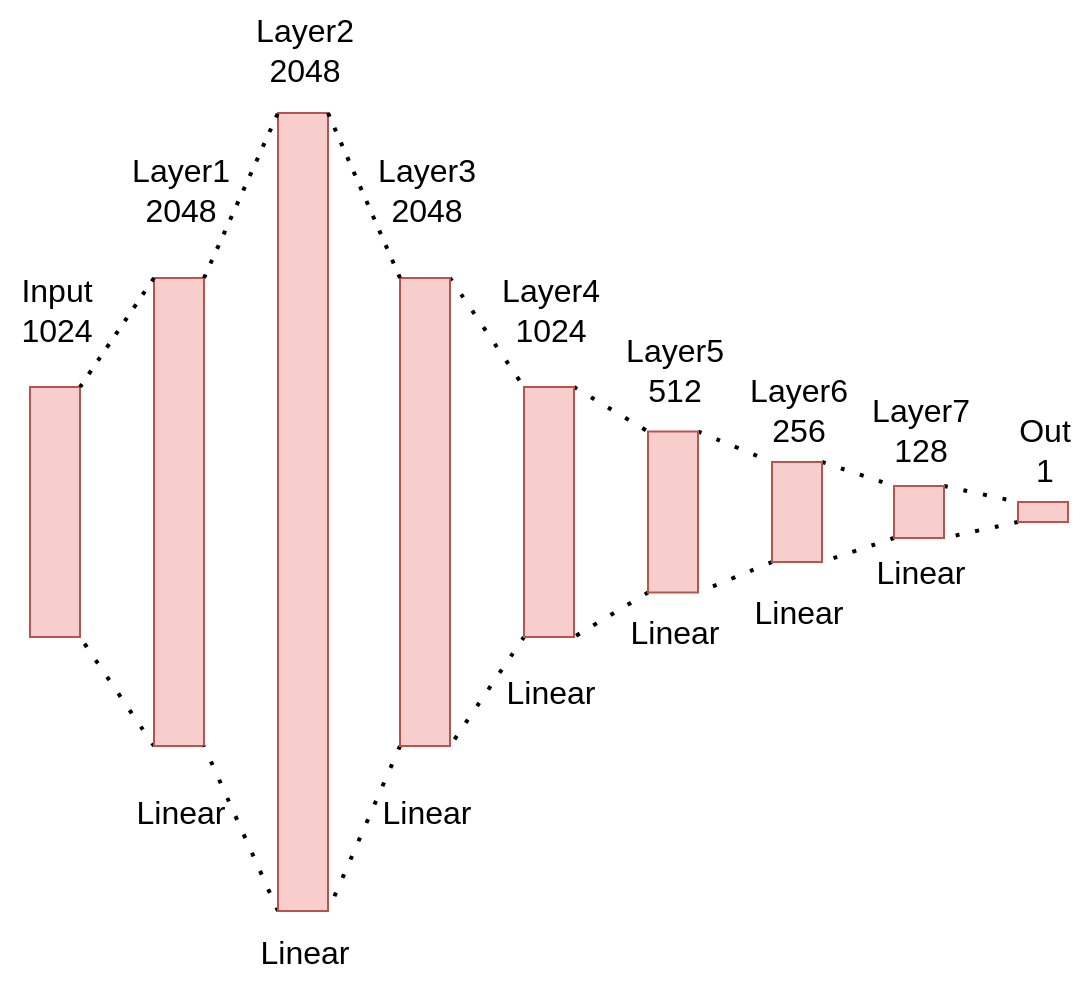 <mxfile version="26.2.13">
  <diagram name="Pagina-1" id="ivWRwUBX_5r-hhQ2Fmha">
    <mxGraphModel dx="1309" dy="1494" grid="0" gridSize="10" guides="1" tooltips="1" connect="1" arrows="1" fold="1" page="0" pageScale="1" pageWidth="827" pageHeight="1169" math="0" shadow="0">
      <root>
        <mxCell id="0" />
        <mxCell id="1" parent="0" />
        <mxCell id="NnwS0OQ6CparOtbuU1h_-1" value="" style="rounded=0;whiteSpace=wrap;html=1;fillColor=#f8cecc;strokeColor=#b85450;" vertex="1" parent="1">
          <mxGeometry x="-55" y="-318.5" width="25" height="125" as="geometry" />
        </mxCell>
        <mxCell id="NnwS0OQ6CparOtbuU1h_-2" value="Layer1&lt;br&gt;2048" style="text;html=1;align=center;verticalAlign=middle;resizable=0;points=[];autosize=1;strokeColor=none;fillColor=none;fontSize=16;" vertex="1" parent="1">
          <mxGeometry x="-14" y="-442" width="67" height="50" as="geometry" />
        </mxCell>
        <mxCell id="NnwS0OQ6CparOtbuU1h_-39" style="edgeStyle=none;curved=1;rounded=0;orthogonalLoop=1;jettySize=auto;html=1;exitX=1;exitY=0;exitDx=0;exitDy=0;entryX=0;entryY=0;entryDx=0;entryDy=0;fontSize=12;startSize=8;endSize=8;endArrow=none;startFill=0;dashed=1;dashPattern=1 4;strokeWidth=2;" edge="1" parent="1" source="NnwS0OQ6CparOtbuU1h_-4" target="NnwS0OQ6CparOtbuU1h_-10">
          <mxGeometry relative="1" as="geometry" />
        </mxCell>
        <mxCell id="NnwS0OQ6CparOtbuU1h_-50" style="edgeStyle=none;shape=connector;curved=1;rounded=0;orthogonalLoop=1;jettySize=auto;html=1;exitX=0;exitY=1;exitDx=0;exitDy=0;entryX=1;entryY=1;entryDx=0;entryDy=0;dashed=1;dashPattern=1 4;strokeColor=default;strokeWidth=2;align=center;verticalAlign=middle;fontFamily=Helvetica;fontSize=12;fontColor=default;labelBackgroundColor=default;startFill=0;startSize=8;endArrow=none;endSize=8;" edge="1" parent="1" source="NnwS0OQ6CparOtbuU1h_-4" target="NnwS0OQ6CparOtbuU1h_-8">
          <mxGeometry relative="1" as="geometry" />
        </mxCell>
        <mxCell id="NnwS0OQ6CparOtbuU1h_-4" value="" style="rounded=0;whiteSpace=wrap;html=1;fillColor=#f8cecc;strokeColor=#b85450;" vertex="1" parent="1">
          <mxGeometry x="130" y="-373" width="25" height="234" as="geometry" />
        </mxCell>
        <mxCell id="NnwS0OQ6CparOtbuU1h_-5" value="Input&lt;br&gt;1024" style="text;html=1;align=center;verticalAlign=middle;resizable=0;points=[];autosize=1;strokeColor=none;fillColor=none;fontSize=16;" vertex="1" parent="1">
          <mxGeometry x="-69.5" y="-382" width="54" height="50" as="geometry" />
        </mxCell>
        <mxCell id="NnwS0OQ6CparOtbuU1h_-6" value="Layer3&lt;div&gt;2048&lt;/div&gt;" style="text;html=1;align=center;verticalAlign=middle;resizable=0;points=[];autosize=1;strokeColor=none;fillColor=none;fontSize=16;" vertex="1" parent="1">
          <mxGeometry x="109" y="-442" width="67" height="50" as="geometry" />
        </mxCell>
        <mxCell id="NnwS0OQ6CparOtbuU1h_-52" style="edgeStyle=none;shape=connector;curved=1;rounded=0;orthogonalLoop=1;jettySize=auto;html=1;exitX=0;exitY=1;exitDx=0;exitDy=0;entryX=1;entryY=1;entryDx=0;entryDy=0;dashed=1;dashPattern=1 4;strokeColor=default;strokeWidth=2;align=center;verticalAlign=middle;fontFamily=Helvetica;fontSize=12;fontColor=default;labelBackgroundColor=default;startFill=0;startSize=8;endArrow=none;endSize=8;" edge="1" parent="1" source="NnwS0OQ6CparOtbuU1h_-7" target="NnwS0OQ6CparOtbuU1h_-1">
          <mxGeometry relative="1" as="geometry" />
        </mxCell>
        <mxCell id="NnwS0OQ6CparOtbuU1h_-7" value="" style="rounded=0;whiteSpace=wrap;html=1;fillColor=#f8cecc;strokeColor=#b85450;" vertex="1" parent="1">
          <mxGeometry x="7" y="-373" width="25" height="234" as="geometry" />
        </mxCell>
        <mxCell id="NnwS0OQ6CparOtbuU1h_-51" style="edgeStyle=none;shape=connector;curved=1;rounded=0;orthogonalLoop=1;jettySize=auto;html=1;exitX=0;exitY=1;exitDx=0;exitDy=0;entryX=1;entryY=1;entryDx=0;entryDy=0;dashed=1;dashPattern=1 4;strokeColor=default;strokeWidth=2;align=center;verticalAlign=middle;fontFamily=Helvetica;fontSize=12;fontColor=default;labelBackgroundColor=default;startFill=0;startSize=8;endArrow=none;endSize=8;" edge="1" parent="1" source="NnwS0OQ6CparOtbuU1h_-8" target="NnwS0OQ6CparOtbuU1h_-7">
          <mxGeometry relative="1" as="geometry" />
        </mxCell>
        <mxCell id="NnwS0OQ6CparOtbuU1h_-8" value="" style="rounded=0;whiteSpace=wrap;html=1;fillColor=#f8cecc;strokeColor=#b85450;" vertex="1" parent="1">
          <mxGeometry x="69" y="-455.5" width="25" height="399" as="geometry" />
        </mxCell>
        <mxCell id="NnwS0OQ6CparOtbuU1h_-9" value="Layer2&lt;br&gt;2048" style="text;html=1;align=center;verticalAlign=middle;resizable=0;points=[];autosize=1;strokeColor=none;fillColor=none;fontSize=16;" vertex="1" parent="1">
          <mxGeometry x="48" y="-512" width="67" height="50" as="geometry" />
        </mxCell>
        <mxCell id="NnwS0OQ6CparOtbuU1h_-41" style="edgeStyle=none;shape=connector;curved=1;rounded=0;orthogonalLoop=1;jettySize=auto;html=1;exitX=1;exitY=0;exitDx=0;exitDy=0;entryX=0;entryY=0;entryDx=0;entryDy=0;dashed=1;dashPattern=1 4;strokeColor=default;strokeWidth=2;align=center;verticalAlign=middle;fontFamily=Helvetica;fontSize=12;fontColor=default;labelBackgroundColor=default;startFill=0;startSize=8;endArrow=none;endSize=8;" edge="1" parent="1" source="NnwS0OQ6CparOtbuU1h_-10" target="NnwS0OQ6CparOtbuU1h_-12">
          <mxGeometry relative="1" as="geometry" />
        </mxCell>
        <mxCell id="NnwS0OQ6CparOtbuU1h_-49" style="edgeStyle=none;shape=connector;curved=1;rounded=0;orthogonalLoop=1;jettySize=auto;html=1;exitX=0;exitY=1;exitDx=0;exitDy=0;entryX=1;entryY=1;entryDx=0;entryDy=0;dashed=1;dashPattern=1 4;strokeColor=default;strokeWidth=2;align=center;verticalAlign=middle;fontFamily=Helvetica;fontSize=12;fontColor=default;labelBackgroundColor=default;startFill=0;startSize=8;endArrow=none;endSize=8;" edge="1" parent="1" source="NnwS0OQ6CparOtbuU1h_-10" target="NnwS0OQ6CparOtbuU1h_-4">
          <mxGeometry relative="1" as="geometry" />
        </mxCell>
        <mxCell id="NnwS0OQ6CparOtbuU1h_-10" value="" style="rounded=0;whiteSpace=wrap;html=1;fillColor=#f8cecc;strokeColor=#b85450;" vertex="1" parent="1">
          <mxGeometry x="192" y="-318.5" width="25" height="125" as="geometry" />
        </mxCell>
        <mxCell id="NnwS0OQ6CparOtbuU1h_-11" value="Layer4&lt;div&gt;1024&lt;/div&gt;" style="text;html=1;align=center;verticalAlign=middle;resizable=0;points=[];autosize=1;strokeColor=none;fillColor=none;fontSize=16;" vertex="1" parent="1">
          <mxGeometry x="171" y="-382" width="67" height="50" as="geometry" />
        </mxCell>
        <mxCell id="NnwS0OQ6CparOtbuU1h_-42" style="edgeStyle=none;shape=connector;curved=1;rounded=0;orthogonalLoop=1;jettySize=auto;html=1;exitX=1;exitY=0;exitDx=0;exitDy=0;entryX=0;entryY=0;entryDx=0;entryDy=0;dashed=1;dashPattern=1 4;strokeColor=default;strokeWidth=2;align=center;verticalAlign=middle;fontFamily=Helvetica;fontSize=12;fontColor=default;labelBackgroundColor=default;startFill=0;startSize=8;endArrow=none;endSize=8;" edge="1" parent="1" source="NnwS0OQ6CparOtbuU1h_-12" target="NnwS0OQ6CparOtbuU1h_-14">
          <mxGeometry relative="1" as="geometry" />
        </mxCell>
        <mxCell id="NnwS0OQ6CparOtbuU1h_-48" style="edgeStyle=none;shape=connector;curved=1;rounded=0;orthogonalLoop=1;jettySize=auto;html=1;exitX=0;exitY=1;exitDx=0;exitDy=0;entryX=1;entryY=1;entryDx=0;entryDy=0;dashed=1;dashPattern=1 4;strokeColor=default;strokeWidth=2;align=center;verticalAlign=middle;fontFamily=Helvetica;fontSize=12;fontColor=default;labelBackgroundColor=default;startFill=0;startSize=8;endArrow=none;endSize=8;" edge="1" parent="1" source="NnwS0OQ6CparOtbuU1h_-12" target="NnwS0OQ6CparOtbuU1h_-10">
          <mxGeometry relative="1" as="geometry" />
        </mxCell>
        <mxCell id="NnwS0OQ6CparOtbuU1h_-12" value="" style="rounded=0;whiteSpace=wrap;html=1;fillColor=#f8cecc;strokeColor=#b85450;" vertex="1" parent="1">
          <mxGeometry x="254" y="-296.25" width="25" height="80.5" as="geometry" />
        </mxCell>
        <mxCell id="NnwS0OQ6CparOtbuU1h_-13" value="Layer5&lt;div&gt;512&lt;/div&gt;" style="text;html=1;align=center;verticalAlign=middle;resizable=0;points=[];autosize=1;strokeColor=none;fillColor=none;fontSize=16;" vertex="1" parent="1">
          <mxGeometry x="233" y="-352" width="67" height="50" as="geometry" />
        </mxCell>
        <mxCell id="NnwS0OQ6CparOtbuU1h_-43" style="edgeStyle=none;shape=connector;curved=1;rounded=0;orthogonalLoop=1;jettySize=auto;html=1;exitX=1;exitY=0;exitDx=0;exitDy=0;entryX=0;entryY=0;entryDx=0;entryDy=0;dashed=1;dashPattern=1 4;strokeColor=default;strokeWidth=2;align=center;verticalAlign=middle;fontFamily=Helvetica;fontSize=12;fontColor=default;labelBackgroundColor=default;startFill=0;startSize=8;endArrow=none;endSize=8;" edge="1" parent="1" source="NnwS0OQ6CparOtbuU1h_-14" target="NnwS0OQ6CparOtbuU1h_-16">
          <mxGeometry relative="1" as="geometry" />
        </mxCell>
        <mxCell id="NnwS0OQ6CparOtbuU1h_-47" style="edgeStyle=none;shape=connector;curved=1;rounded=0;orthogonalLoop=1;jettySize=auto;html=1;exitX=0;exitY=1;exitDx=0;exitDy=0;entryX=1;entryY=1;entryDx=0;entryDy=0;dashed=1;dashPattern=1 4;strokeColor=default;strokeWidth=2;align=center;verticalAlign=middle;fontFamily=Helvetica;fontSize=12;fontColor=default;labelBackgroundColor=default;startFill=0;startSize=8;endArrow=none;endSize=8;" edge="1" parent="1" source="NnwS0OQ6CparOtbuU1h_-14" target="NnwS0OQ6CparOtbuU1h_-12">
          <mxGeometry relative="1" as="geometry" />
        </mxCell>
        <mxCell id="NnwS0OQ6CparOtbuU1h_-14" value="" style="rounded=0;whiteSpace=wrap;html=1;fillColor=#f8cecc;strokeColor=#b85450;" vertex="1" parent="1">
          <mxGeometry x="316" y="-281" width="25" height="50" as="geometry" />
        </mxCell>
        <mxCell id="NnwS0OQ6CparOtbuU1h_-15" value="Layer6&lt;div&gt;256&lt;/div&gt;" style="text;html=1;align=center;verticalAlign=middle;resizable=0;points=[];autosize=1;strokeColor=none;fillColor=none;fontSize=16;" vertex="1" parent="1">
          <mxGeometry x="295" y="-332" width="67" height="50" as="geometry" />
        </mxCell>
        <mxCell id="NnwS0OQ6CparOtbuU1h_-44" style="edgeStyle=none;shape=connector;curved=1;rounded=0;orthogonalLoop=1;jettySize=auto;html=1;exitX=1;exitY=0;exitDx=0;exitDy=0;entryX=0;entryY=0;entryDx=0;entryDy=0;dashed=1;dashPattern=1 4;strokeColor=default;strokeWidth=2;align=center;verticalAlign=middle;fontFamily=Helvetica;fontSize=12;fontColor=default;labelBackgroundColor=default;startFill=0;startSize=8;endArrow=none;endSize=8;" edge="1" parent="1" source="NnwS0OQ6CparOtbuU1h_-16" target="NnwS0OQ6CparOtbuU1h_-19">
          <mxGeometry relative="1" as="geometry" />
        </mxCell>
        <mxCell id="NnwS0OQ6CparOtbuU1h_-46" style="edgeStyle=none;shape=connector;curved=1;rounded=0;orthogonalLoop=1;jettySize=auto;html=1;exitX=0;exitY=1;exitDx=0;exitDy=0;entryX=1;entryY=1;entryDx=0;entryDy=0;dashed=1;dashPattern=1 4;strokeColor=default;strokeWidth=2;align=center;verticalAlign=middle;fontFamily=Helvetica;fontSize=12;fontColor=default;labelBackgroundColor=default;startFill=0;startSize=8;endArrow=none;endSize=8;" edge="1" parent="1" source="NnwS0OQ6CparOtbuU1h_-16" target="NnwS0OQ6CparOtbuU1h_-14">
          <mxGeometry relative="1" as="geometry" />
        </mxCell>
        <mxCell id="NnwS0OQ6CparOtbuU1h_-16" value="" style="rounded=0;whiteSpace=wrap;html=1;fillColor=#f8cecc;strokeColor=#b85450;" vertex="1" parent="1">
          <mxGeometry x="377" y="-269" width="25" height="26" as="geometry" />
        </mxCell>
        <mxCell id="NnwS0OQ6CparOtbuU1h_-17" value="Layer7&lt;div&gt;128&lt;/div&gt;" style="text;html=1;align=center;verticalAlign=middle;resizable=0;points=[];autosize=1;strokeColor=none;fillColor=none;fontSize=16;" vertex="1" parent="1">
          <mxGeometry x="356" y="-322" width="67" height="50" as="geometry" />
        </mxCell>
        <mxCell id="NnwS0OQ6CparOtbuU1h_-45" style="edgeStyle=none;shape=connector;curved=1;rounded=0;orthogonalLoop=1;jettySize=auto;html=1;exitX=0;exitY=1;exitDx=0;exitDy=0;entryX=1;entryY=1;entryDx=0;entryDy=0;dashed=1;dashPattern=1 4;strokeColor=default;strokeWidth=2;align=center;verticalAlign=middle;fontFamily=Helvetica;fontSize=12;fontColor=default;labelBackgroundColor=default;startFill=0;startSize=8;endArrow=none;endSize=8;" edge="1" parent="1" source="NnwS0OQ6CparOtbuU1h_-19" target="NnwS0OQ6CparOtbuU1h_-16">
          <mxGeometry relative="1" as="geometry" />
        </mxCell>
        <mxCell id="NnwS0OQ6CparOtbuU1h_-19" value="" style="rounded=0;whiteSpace=wrap;html=1;fillColor=#f8cecc;strokeColor=#b85450;" vertex="1" parent="1">
          <mxGeometry x="439" y="-261" width="25" height="10" as="geometry" />
        </mxCell>
        <mxCell id="NnwS0OQ6CparOtbuU1h_-24" value="Out&lt;br&gt;&lt;div&gt;1&lt;/div&gt;" style="text;html=1;align=center;verticalAlign=middle;resizable=0;points=[];autosize=1;strokeColor=none;fillColor=none;fontSize=16;" vertex="1" parent="1">
          <mxGeometry x="429.5" y="-312" width="44" height="50" as="geometry" />
        </mxCell>
        <mxCell id="NnwS0OQ6CparOtbuU1h_-36" value="" style="endArrow=none;dashed=1;html=1;dashPattern=1 3;strokeWidth=2;rounded=0;fontSize=12;startSize=8;endSize=8;curved=1;exitX=1;exitY=0;exitDx=0;exitDy=0;entryX=0;entryY=0;entryDx=0;entryDy=0;" edge="1" parent="1" source="NnwS0OQ6CparOtbuU1h_-1" target="NnwS0OQ6CparOtbuU1h_-7">
          <mxGeometry width="50" height="50" relative="1" as="geometry">
            <mxPoint x="196" y="-298" as="sourcePoint" />
            <mxPoint x="246" y="-348" as="targetPoint" />
          </mxGeometry>
        </mxCell>
        <mxCell id="NnwS0OQ6CparOtbuU1h_-37" value="" style="endArrow=none;dashed=1;html=1;dashPattern=1 3;strokeWidth=2;rounded=0;fontSize=12;startSize=8;endSize=8;curved=1;exitX=1;exitY=0;exitDx=0;exitDy=0;entryX=0;entryY=0;entryDx=0;entryDy=0;" edge="1" parent="1" source="NnwS0OQ6CparOtbuU1h_-7" target="NnwS0OQ6CparOtbuU1h_-8">
          <mxGeometry width="50" height="50" relative="1" as="geometry">
            <mxPoint x="-20" y="-308" as="sourcePoint" />
            <mxPoint x="17" y="-363" as="targetPoint" />
          </mxGeometry>
        </mxCell>
        <mxCell id="NnwS0OQ6CparOtbuU1h_-38" value="" style="endArrow=none;dashed=1;html=1;dashPattern=1 3;strokeWidth=2;rounded=0;fontSize=12;startSize=8;endSize=8;curved=1;exitX=0;exitY=0;exitDx=0;exitDy=0;entryX=1;entryY=0;entryDx=0;entryDy=0;" edge="1" parent="1" source="NnwS0OQ6CparOtbuU1h_-4" target="NnwS0OQ6CparOtbuU1h_-8">
          <mxGeometry width="50" height="50" relative="1" as="geometry">
            <mxPoint x="42" y="-363" as="sourcePoint" />
            <mxPoint x="156" y="-439" as="targetPoint" />
          </mxGeometry>
        </mxCell>
        <mxCell id="NnwS0OQ6CparOtbuU1h_-53" value="Linear" style="text;html=1;align=center;verticalAlign=middle;resizable=0;points=[];autosize=1;strokeColor=none;fillColor=none;fontSize=16;" vertex="1" parent="1">
          <mxGeometry x="-11" y="-122" width="62" height="31" as="geometry" />
        </mxCell>
        <mxCell id="NnwS0OQ6CparOtbuU1h_-55" value="Linear" style="text;html=1;align=center;verticalAlign=middle;resizable=0;points=[];autosize=1;strokeColor=none;fillColor=none;fontSize=16;" vertex="1" parent="1">
          <mxGeometry x="112" y="-122" width="62" height="31" as="geometry" />
        </mxCell>
        <mxCell id="NnwS0OQ6CparOtbuU1h_-56" value="Linear" style="text;html=1;align=center;verticalAlign=middle;resizable=0;points=[];autosize=1;strokeColor=none;fillColor=none;fontSize=16;" vertex="1" parent="1">
          <mxGeometry x="51" y="-52" width="62" height="31" as="geometry" />
        </mxCell>
        <mxCell id="NnwS0OQ6CparOtbuU1h_-57" value="Linear" style="text;html=1;align=center;verticalAlign=middle;resizable=0;points=[];autosize=1;strokeColor=none;fillColor=none;fontSize=16;" vertex="1" parent="1">
          <mxGeometry x="174" y="-182" width="62" height="31" as="geometry" />
        </mxCell>
        <mxCell id="NnwS0OQ6CparOtbuU1h_-58" value="Linear" style="text;html=1;align=center;verticalAlign=middle;resizable=0;points=[];autosize=1;strokeColor=none;fillColor=none;fontSize=16;" vertex="1" parent="1">
          <mxGeometry x="236" y="-212" width="62" height="31" as="geometry" />
        </mxCell>
        <mxCell id="NnwS0OQ6CparOtbuU1h_-59" value="Linear" style="text;html=1;align=center;verticalAlign=middle;resizable=0;points=[];autosize=1;strokeColor=none;fillColor=none;fontSize=16;" vertex="1" parent="1">
          <mxGeometry x="298" y="-222" width="62" height="31" as="geometry" />
        </mxCell>
        <mxCell id="NnwS0OQ6CparOtbuU1h_-60" value="Linear" style="text;html=1;align=center;verticalAlign=middle;resizable=0;points=[];autosize=1;strokeColor=none;fillColor=none;fontSize=16;" vertex="1" parent="1">
          <mxGeometry x="359" y="-242" width="62" height="31" as="geometry" />
        </mxCell>
      </root>
    </mxGraphModel>
  </diagram>
</mxfile>
